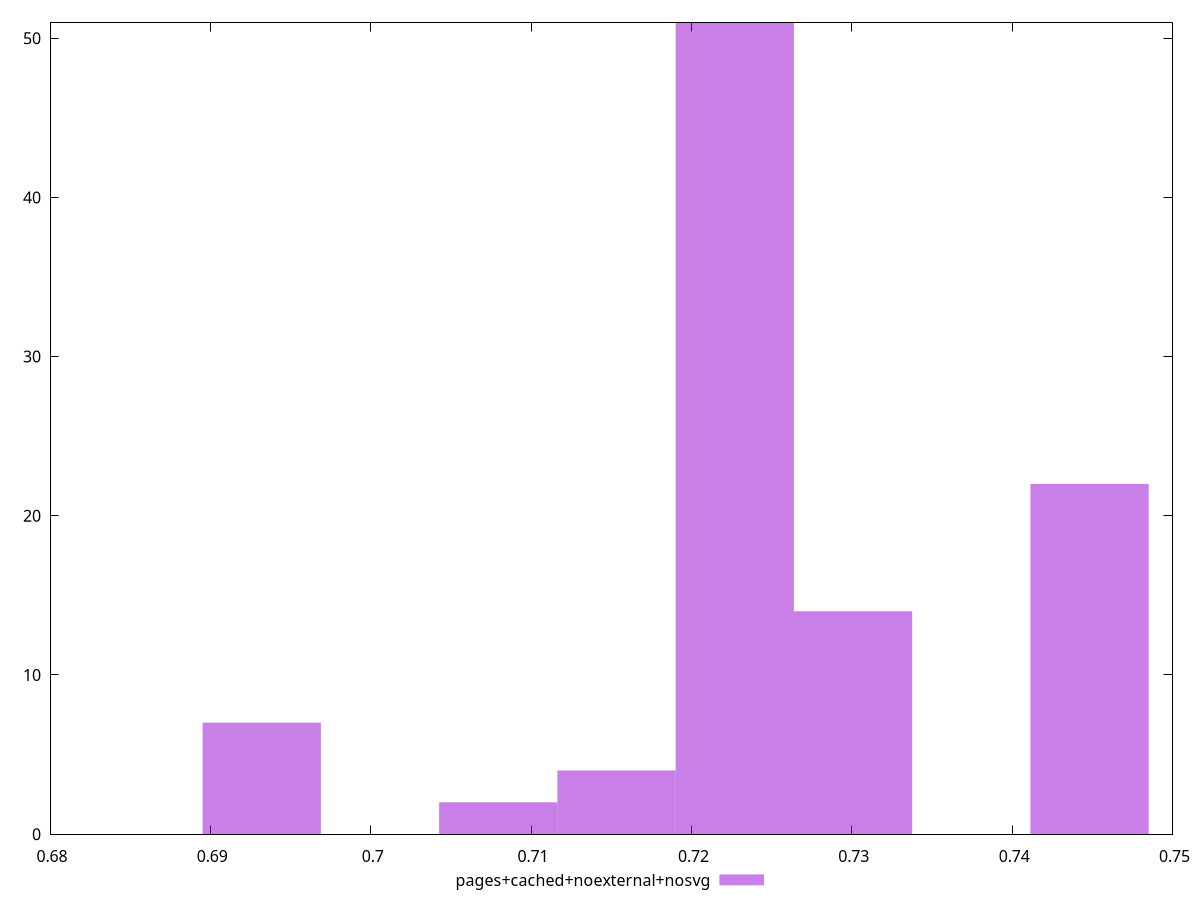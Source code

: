 $_pagesCachedNoexternalNosvg <<EOF
0.7448268865633767 22
0.7227033156753556 51
0.730077839304696 14
0.7079542684166749 2
0.6932052211579942 7
0.7153287920460153 4
EOF
set key outside below
set terminal pngcairo
set output "report_00004_2020-11-02T20-21-41.718Z/performance_score/pages+cached+noexternal+nosvg//hist.png"
set yrange [0:51]
set boxwidth 0.007374523629340364
set style fill transparent solid 0.5 noborder
plot $_pagesCachedNoexternalNosvg title "pages+cached+noexternal+nosvg" with boxes ,